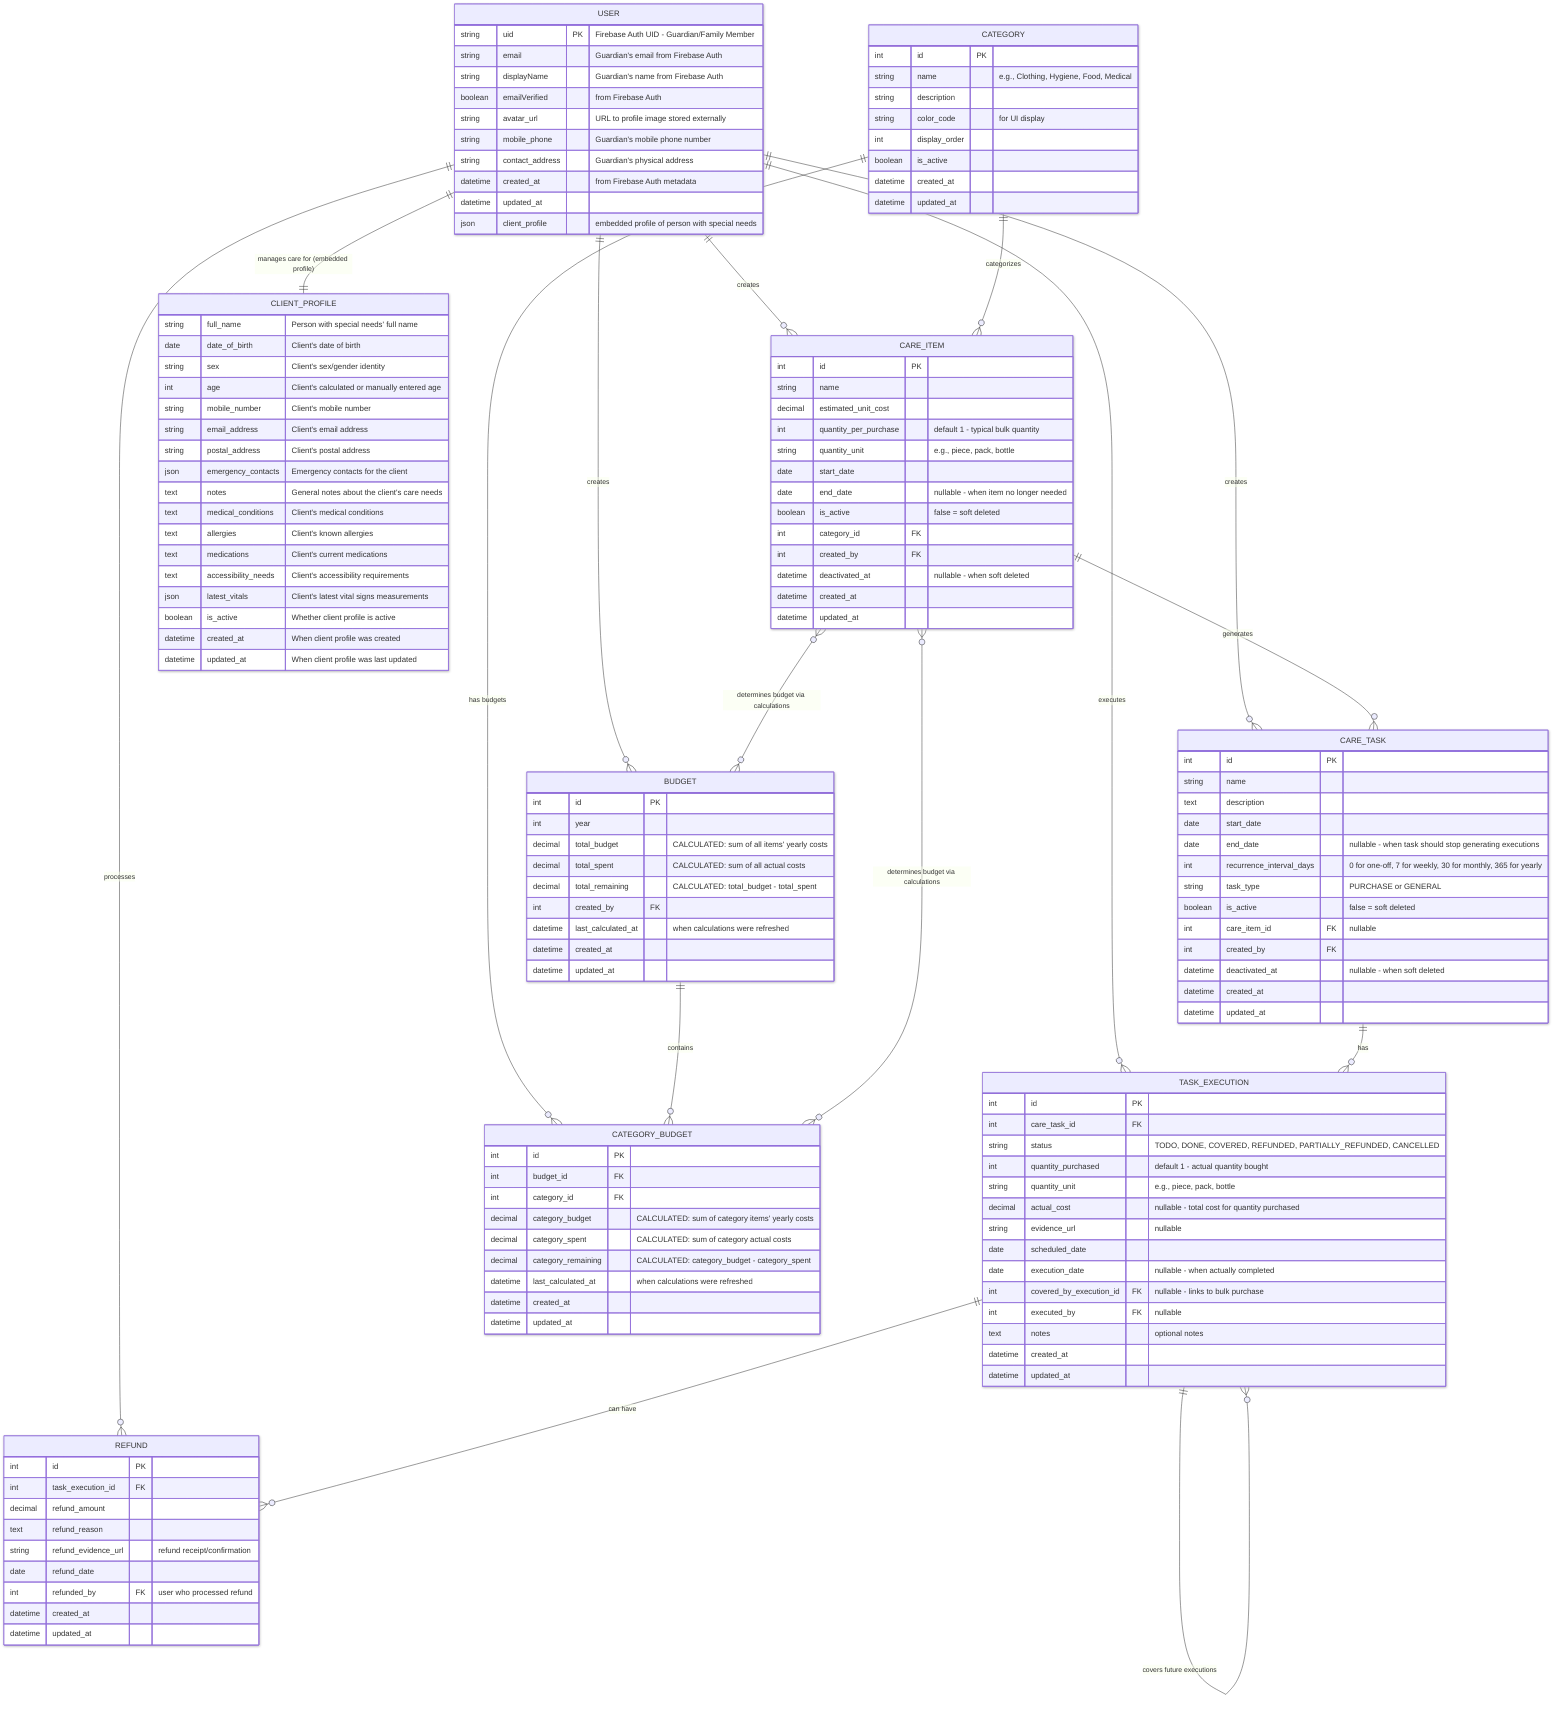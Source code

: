 ---
config:
  look: neo
---
erDiagram
    USER {
        string uid PK "Firebase Auth UID - Guardian/Family Member"
        string email "Guardian's email from Firebase Auth"
        string displayName "Guardian's name from Firebase Auth"
        boolean emailVerified "from Firebase Auth"
        string avatar_url "URL to profile image stored externally"
        string mobile_phone "Guardian's mobile phone number"
        string contact_address "Guardian's physical address"
        datetime created_at "from Firebase Auth metadata"
        datetime updated_at
        json client_profile "embedded profile of person with special needs"
    }
    CATEGORY {
        int id PK
        string name "e.g., Clothing, Hygiene, Food, Medical"
        string description
        string color_code "for UI display"
        int display_order
        boolean is_active
        datetime created_at
        datetime updated_at
    }
    CARE_ITEM {
        int id PK
        string name
        decimal estimated_unit_cost
        int quantity_per_purchase "default 1 - typical bulk quantity"
        string quantity_unit "e.g., piece, pack, bottle"
        date start_date
        date end_date "nullable - when item no longer needed"
        boolean is_active "false = soft deleted"
        int category_id FK
        int created_by FK
        datetime deactivated_at "nullable - when soft deleted"
        datetime created_at
        datetime updated_at
    }
    CARE_TASK {
        int id PK
        string name
        text description
        date start_date
        date end_date "nullable - when task should stop generating executions"
        int recurrence_interval_days "0 for one-off, 7 for weekly, 30 for monthly, 365 for yearly"
        string task_type "PURCHASE or GENERAL"
        boolean is_active "false = soft deleted"
        int care_item_id FK "nullable"
        int created_by FK
        datetime deactivated_at "nullable - when soft deleted"
        datetime created_at
        datetime updated_at
    }
    TASK_EXECUTION {
        int id PK
        int care_task_id FK
        string status "TODO, DONE, COVERED, REFUNDED, PARTIALLY_REFUNDED, CANCELLED"
        int quantity_purchased "default 1 - actual quantity bought"
        string quantity_unit "e.g., piece, pack, bottle"
        decimal actual_cost "nullable - total cost for quantity purchased"
        string evidence_url "nullable"
        date scheduled_date
        date execution_date "nullable - when actually completed"
        int covered_by_execution_id FK "nullable - links to bulk purchase"
        int executed_by FK "nullable"
        text notes "optional notes"
        datetime created_at
        datetime updated_at
    }
    REFUND {
        int id PK
        int task_execution_id FK
        decimal refund_amount
        text refund_reason
        string refund_evidence_url "refund receipt/confirmation"
        date refund_date
        int refunded_by FK "user who processed refund"
        datetime created_at
        datetime updated_at
    }
    BUDGET {
        int id PK
        int year
        decimal total_budget "CALCULATED: sum of all items' yearly costs"
        decimal total_spent "CALCULATED: sum of all actual costs"
        decimal total_remaining "CALCULATED: total_budget - total_spent"
        int created_by FK
        datetime last_calculated_at "when calculations were refreshed"
        datetime created_at
        datetime updated_at
    }
    CATEGORY_BUDGET {
        int id PK
        int budget_id FK
        int category_id FK
        decimal category_budget "CALCULATED: sum of category items' yearly costs"
        decimal category_spent "CALCULATED: sum of category actual costs"
        decimal category_remaining "CALCULATED: category_budget - category_spent"
        datetime last_calculated_at "when calculations were refreshed"
        datetime created_at
        datetime updated_at
    }
    CLIENT_PROFILE {
        string full_name "Person with special needs' full name"
        date date_of_birth "Client's date of birth"
        string sex "Client's sex/gender identity"
        int age "Client's calculated or manually entered age"
        string mobile_number "Client's mobile number"
        string email_address "Client's email address"
        string postal_address "Client's postal address"
        json emergency_contacts "Emergency contacts for the client"
        text notes "General notes about the client's care needs"
        text medical_conditions "Client's medical conditions"
        text allergies "Client's known allergies"
        text medications "Client's current medications"
        text accessibility_needs "Client's accessibility requirements"
        json latest_vitals "Client's latest vital signs measurements"
        boolean is_active "Whether client profile is active"
        datetime created_at "When client profile was created"
        datetime updated_at "When client profile was last updated"
    }
    USER ||--o{ CARE_ITEM : "creates"
    USER ||--o{ CARE_TASK : "creates"
    USER ||--o{ TASK_EXECUTION : "executes"
    USER ||--o{ BUDGET : "creates"
    USER ||--o{ REFUND : "processes"
    CATEGORY ||--o{ CARE_ITEM : "categorizes"
    CATEGORY ||--o{ CATEGORY_BUDGET : "has budgets"
    BUDGET ||--o{ CATEGORY_BUDGET : "contains"
    CARE_ITEM ||--o{ CARE_TASK : "generates"
    CARE_TASK ||--o{ TASK_EXECUTION : "has"
    TASK_EXECUTION ||--o{ REFUND : "can have"
    TASK_EXECUTION ||--o{ TASK_EXECUTION : "covers future executions"
    CARE_ITEM }o--o{ BUDGET : "determines budget via calculations"
    CARE_ITEM }o--o{ CATEGORY_BUDGET : "determines budget via calculations"
    USER ||--|| CLIENT_PROFILE : "manages care for (embedded profile)"